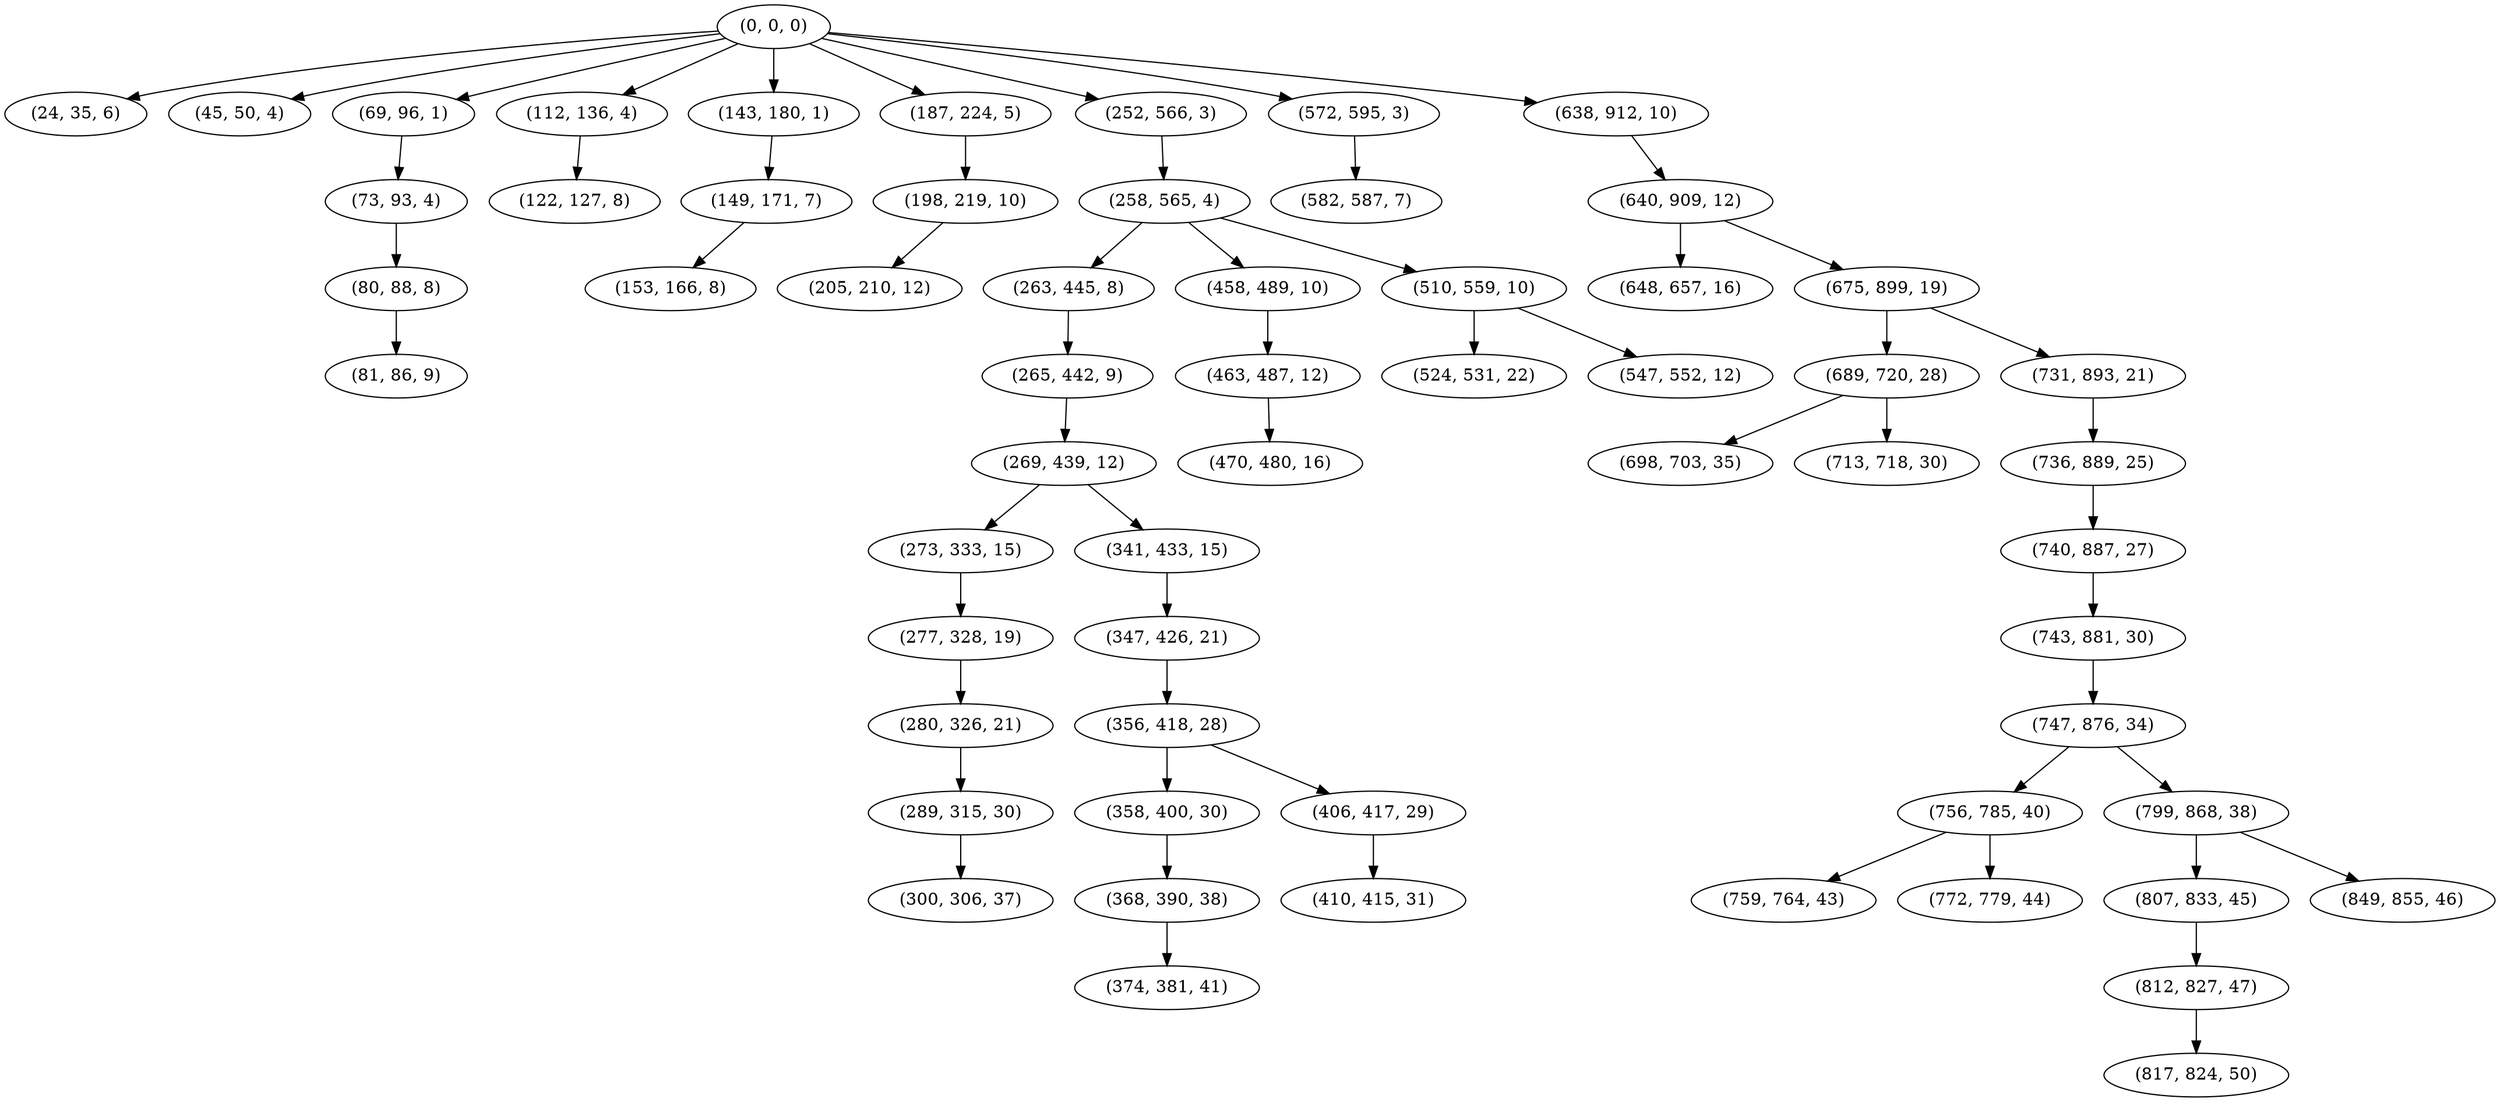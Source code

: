 digraph tree {
    "(0, 0, 0)";
    "(24, 35, 6)";
    "(45, 50, 4)";
    "(69, 96, 1)";
    "(73, 93, 4)";
    "(80, 88, 8)";
    "(81, 86, 9)";
    "(112, 136, 4)";
    "(122, 127, 8)";
    "(143, 180, 1)";
    "(149, 171, 7)";
    "(153, 166, 8)";
    "(187, 224, 5)";
    "(198, 219, 10)";
    "(205, 210, 12)";
    "(252, 566, 3)";
    "(258, 565, 4)";
    "(263, 445, 8)";
    "(265, 442, 9)";
    "(269, 439, 12)";
    "(273, 333, 15)";
    "(277, 328, 19)";
    "(280, 326, 21)";
    "(289, 315, 30)";
    "(300, 306, 37)";
    "(341, 433, 15)";
    "(347, 426, 21)";
    "(356, 418, 28)";
    "(358, 400, 30)";
    "(368, 390, 38)";
    "(374, 381, 41)";
    "(406, 417, 29)";
    "(410, 415, 31)";
    "(458, 489, 10)";
    "(463, 487, 12)";
    "(470, 480, 16)";
    "(510, 559, 10)";
    "(524, 531, 22)";
    "(547, 552, 12)";
    "(572, 595, 3)";
    "(582, 587, 7)";
    "(638, 912, 10)";
    "(640, 909, 12)";
    "(648, 657, 16)";
    "(675, 899, 19)";
    "(689, 720, 28)";
    "(698, 703, 35)";
    "(713, 718, 30)";
    "(731, 893, 21)";
    "(736, 889, 25)";
    "(740, 887, 27)";
    "(743, 881, 30)";
    "(747, 876, 34)";
    "(756, 785, 40)";
    "(759, 764, 43)";
    "(772, 779, 44)";
    "(799, 868, 38)";
    "(807, 833, 45)";
    "(812, 827, 47)";
    "(817, 824, 50)";
    "(849, 855, 46)";
    "(0, 0, 0)" -> "(24, 35, 6)";
    "(0, 0, 0)" -> "(45, 50, 4)";
    "(0, 0, 0)" -> "(69, 96, 1)";
    "(0, 0, 0)" -> "(112, 136, 4)";
    "(0, 0, 0)" -> "(143, 180, 1)";
    "(0, 0, 0)" -> "(187, 224, 5)";
    "(0, 0, 0)" -> "(252, 566, 3)";
    "(0, 0, 0)" -> "(572, 595, 3)";
    "(0, 0, 0)" -> "(638, 912, 10)";
    "(69, 96, 1)" -> "(73, 93, 4)";
    "(73, 93, 4)" -> "(80, 88, 8)";
    "(80, 88, 8)" -> "(81, 86, 9)";
    "(112, 136, 4)" -> "(122, 127, 8)";
    "(143, 180, 1)" -> "(149, 171, 7)";
    "(149, 171, 7)" -> "(153, 166, 8)";
    "(187, 224, 5)" -> "(198, 219, 10)";
    "(198, 219, 10)" -> "(205, 210, 12)";
    "(252, 566, 3)" -> "(258, 565, 4)";
    "(258, 565, 4)" -> "(263, 445, 8)";
    "(258, 565, 4)" -> "(458, 489, 10)";
    "(258, 565, 4)" -> "(510, 559, 10)";
    "(263, 445, 8)" -> "(265, 442, 9)";
    "(265, 442, 9)" -> "(269, 439, 12)";
    "(269, 439, 12)" -> "(273, 333, 15)";
    "(269, 439, 12)" -> "(341, 433, 15)";
    "(273, 333, 15)" -> "(277, 328, 19)";
    "(277, 328, 19)" -> "(280, 326, 21)";
    "(280, 326, 21)" -> "(289, 315, 30)";
    "(289, 315, 30)" -> "(300, 306, 37)";
    "(341, 433, 15)" -> "(347, 426, 21)";
    "(347, 426, 21)" -> "(356, 418, 28)";
    "(356, 418, 28)" -> "(358, 400, 30)";
    "(356, 418, 28)" -> "(406, 417, 29)";
    "(358, 400, 30)" -> "(368, 390, 38)";
    "(368, 390, 38)" -> "(374, 381, 41)";
    "(406, 417, 29)" -> "(410, 415, 31)";
    "(458, 489, 10)" -> "(463, 487, 12)";
    "(463, 487, 12)" -> "(470, 480, 16)";
    "(510, 559, 10)" -> "(524, 531, 22)";
    "(510, 559, 10)" -> "(547, 552, 12)";
    "(572, 595, 3)" -> "(582, 587, 7)";
    "(638, 912, 10)" -> "(640, 909, 12)";
    "(640, 909, 12)" -> "(648, 657, 16)";
    "(640, 909, 12)" -> "(675, 899, 19)";
    "(675, 899, 19)" -> "(689, 720, 28)";
    "(675, 899, 19)" -> "(731, 893, 21)";
    "(689, 720, 28)" -> "(698, 703, 35)";
    "(689, 720, 28)" -> "(713, 718, 30)";
    "(731, 893, 21)" -> "(736, 889, 25)";
    "(736, 889, 25)" -> "(740, 887, 27)";
    "(740, 887, 27)" -> "(743, 881, 30)";
    "(743, 881, 30)" -> "(747, 876, 34)";
    "(747, 876, 34)" -> "(756, 785, 40)";
    "(747, 876, 34)" -> "(799, 868, 38)";
    "(756, 785, 40)" -> "(759, 764, 43)";
    "(756, 785, 40)" -> "(772, 779, 44)";
    "(799, 868, 38)" -> "(807, 833, 45)";
    "(799, 868, 38)" -> "(849, 855, 46)";
    "(807, 833, 45)" -> "(812, 827, 47)";
    "(812, 827, 47)" -> "(817, 824, 50)";
}
